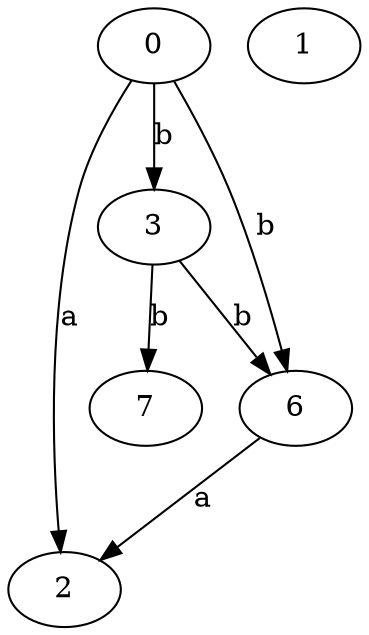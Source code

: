 strict digraph  {
0;
1;
2;
3;
6;
7;
0 -> 2  [label=a];
0 -> 3  [label=b];
0 -> 6  [label=b];
3 -> 6  [label=b];
3 -> 7  [label=b];
6 -> 2  [label=a];
}

